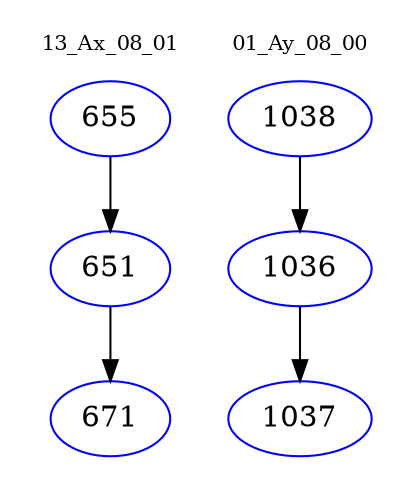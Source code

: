 digraph{
subgraph cluster_0 {
color = white
label = "13_Ax_08_01";
fontsize=10;
T0_655 [label="655", color="blue"]
T0_655 -> T0_651 [color="black"]
T0_651 [label="651", color="blue"]
T0_651 -> T0_671 [color="black"]
T0_671 [label="671", color="blue"]
}
subgraph cluster_1 {
color = white
label = "01_Ay_08_00";
fontsize=10;
T1_1038 [label="1038", color="blue"]
T1_1038 -> T1_1036 [color="black"]
T1_1036 [label="1036", color="blue"]
T1_1036 -> T1_1037 [color="black"]
T1_1037 [label="1037", color="blue"]
}
}
